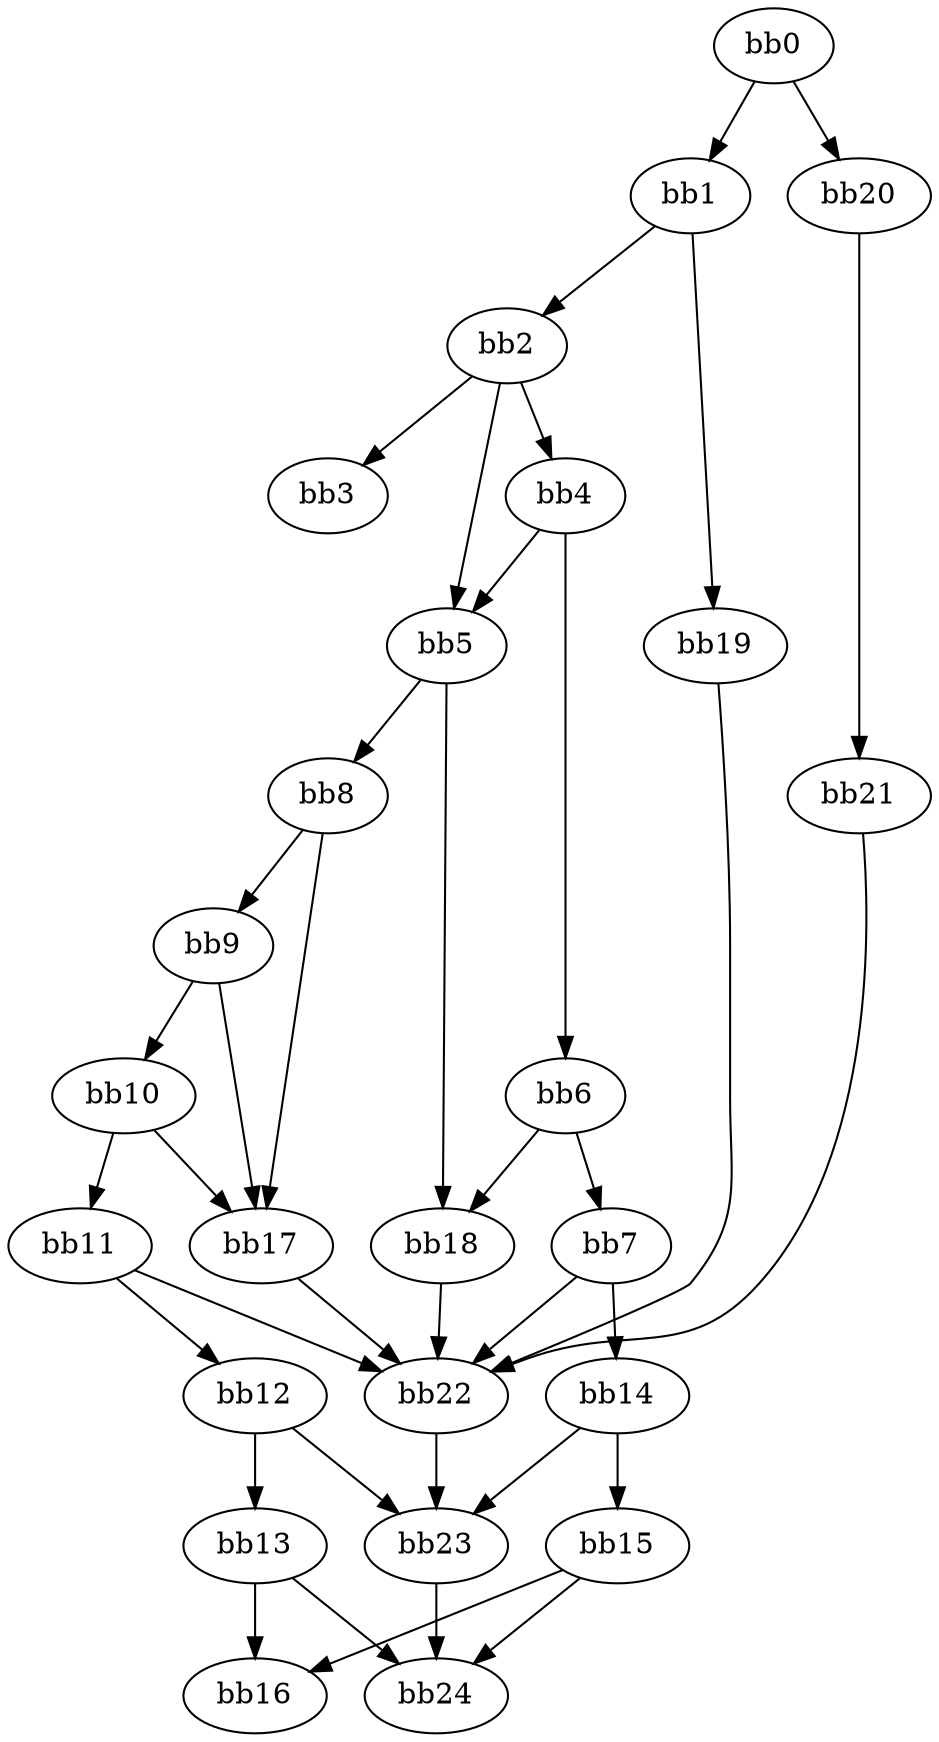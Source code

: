 digraph {
    0 [ label = "bb0\l" ]
    1 [ label = "bb1\l" ]
    2 [ label = "bb2\l" ]
    3 [ label = "bb3\l" ]
    4 [ label = "bb4\l" ]
    5 [ label = "bb5\l" ]
    6 [ label = "bb6\l" ]
    7 [ label = "bb7\l" ]
    8 [ label = "bb8\l" ]
    9 [ label = "bb9\l" ]
    10 [ label = "bb10\l" ]
    11 [ label = "bb11\l" ]
    12 [ label = "bb12\l" ]
    13 [ label = "bb13\l" ]
    14 [ label = "bb14\l" ]
    15 [ label = "bb15\l" ]
    16 [ label = "bb16\l" ]
    17 [ label = "bb17\l" ]
    18 [ label = "bb18\l" ]
    19 [ label = "bb19\l" ]
    20 [ label = "bb20\l" ]
    21 [ label = "bb21\l" ]
    22 [ label = "bb22\l" ]
    23 [ label = "bb23\l" ]
    24 [ label = "bb24\l" ]
    0 -> 1 [ ]
    0 -> 20 [ ]
    1 -> 2 [ ]
    1 -> 19 [ ]
    2 -> 3 [ ]
    2 -> 4 [ ]
    2 -> 5 [ ]
    4 -> 5 [ ]
    4 -> 6 [ ]
    5 -> 8 [ ]
    5 -> 18 [ ]
    6 -> 7 [ ]
    6 -> 18 [ ]
    7 -> 14 [ ]
    7 -> 22 [ ]
    8 -> 9 [ ]
    8 -> 17 [ ]
    9 -> 10 [ ]
    9 -> 17 [ ]
    10 -> 11 [ ]
    10 -> 17 [ ]
    11 -> 12 [ ]
    11 -> 22 [ ]
    12 -> 13 [ ]
    12 -> 23 [ ]
    13 -> 16 [ ]
    13 -> 24 [ ]
    14 -> 15 [ ]
    14 -> 23 [ ]
    15 -> 16 [ ]
    15 -> 24 [ ]
    17 -> 22 [ ]
    18 -> 22 [ ]
    19 -> 22 [ ]
    20 -> 21 [ ]
    21 -> 22 [ ]
    22 -> 23 [ ]
    23 -> 24 [ ]
}

